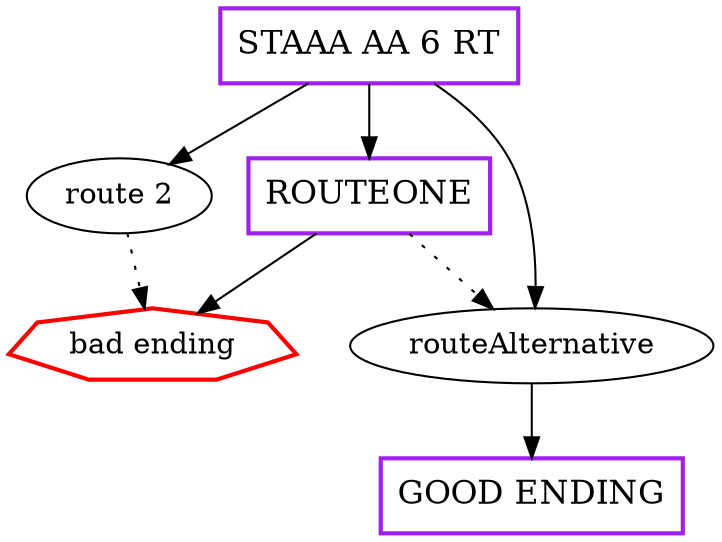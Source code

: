 digraph  {
	
	n2[color="red",label="bad ending",shape="septagon",style="bold"];
	n4[color="purple",fontsize="16",label="GOOD ENDING",shape="rectangle",style="bold"];
	n5[label="route 2"];
	n3[label="routeAlternative"];
	n1[color="purple",fontsize="16",label="ROUTEONE",shape="rectangle",style="bold"];
	n6[color="purple",fontsize="16",label="STAAA AA 6 RT",shape="rectangle",style="bold"];
	n5->n2[style="dotted"];
	n3->n4;
	n1->n2;
	n1->n3[style="dotted"];
	n6->n1;
	n6->n5;
	n6->n3;
	
}
